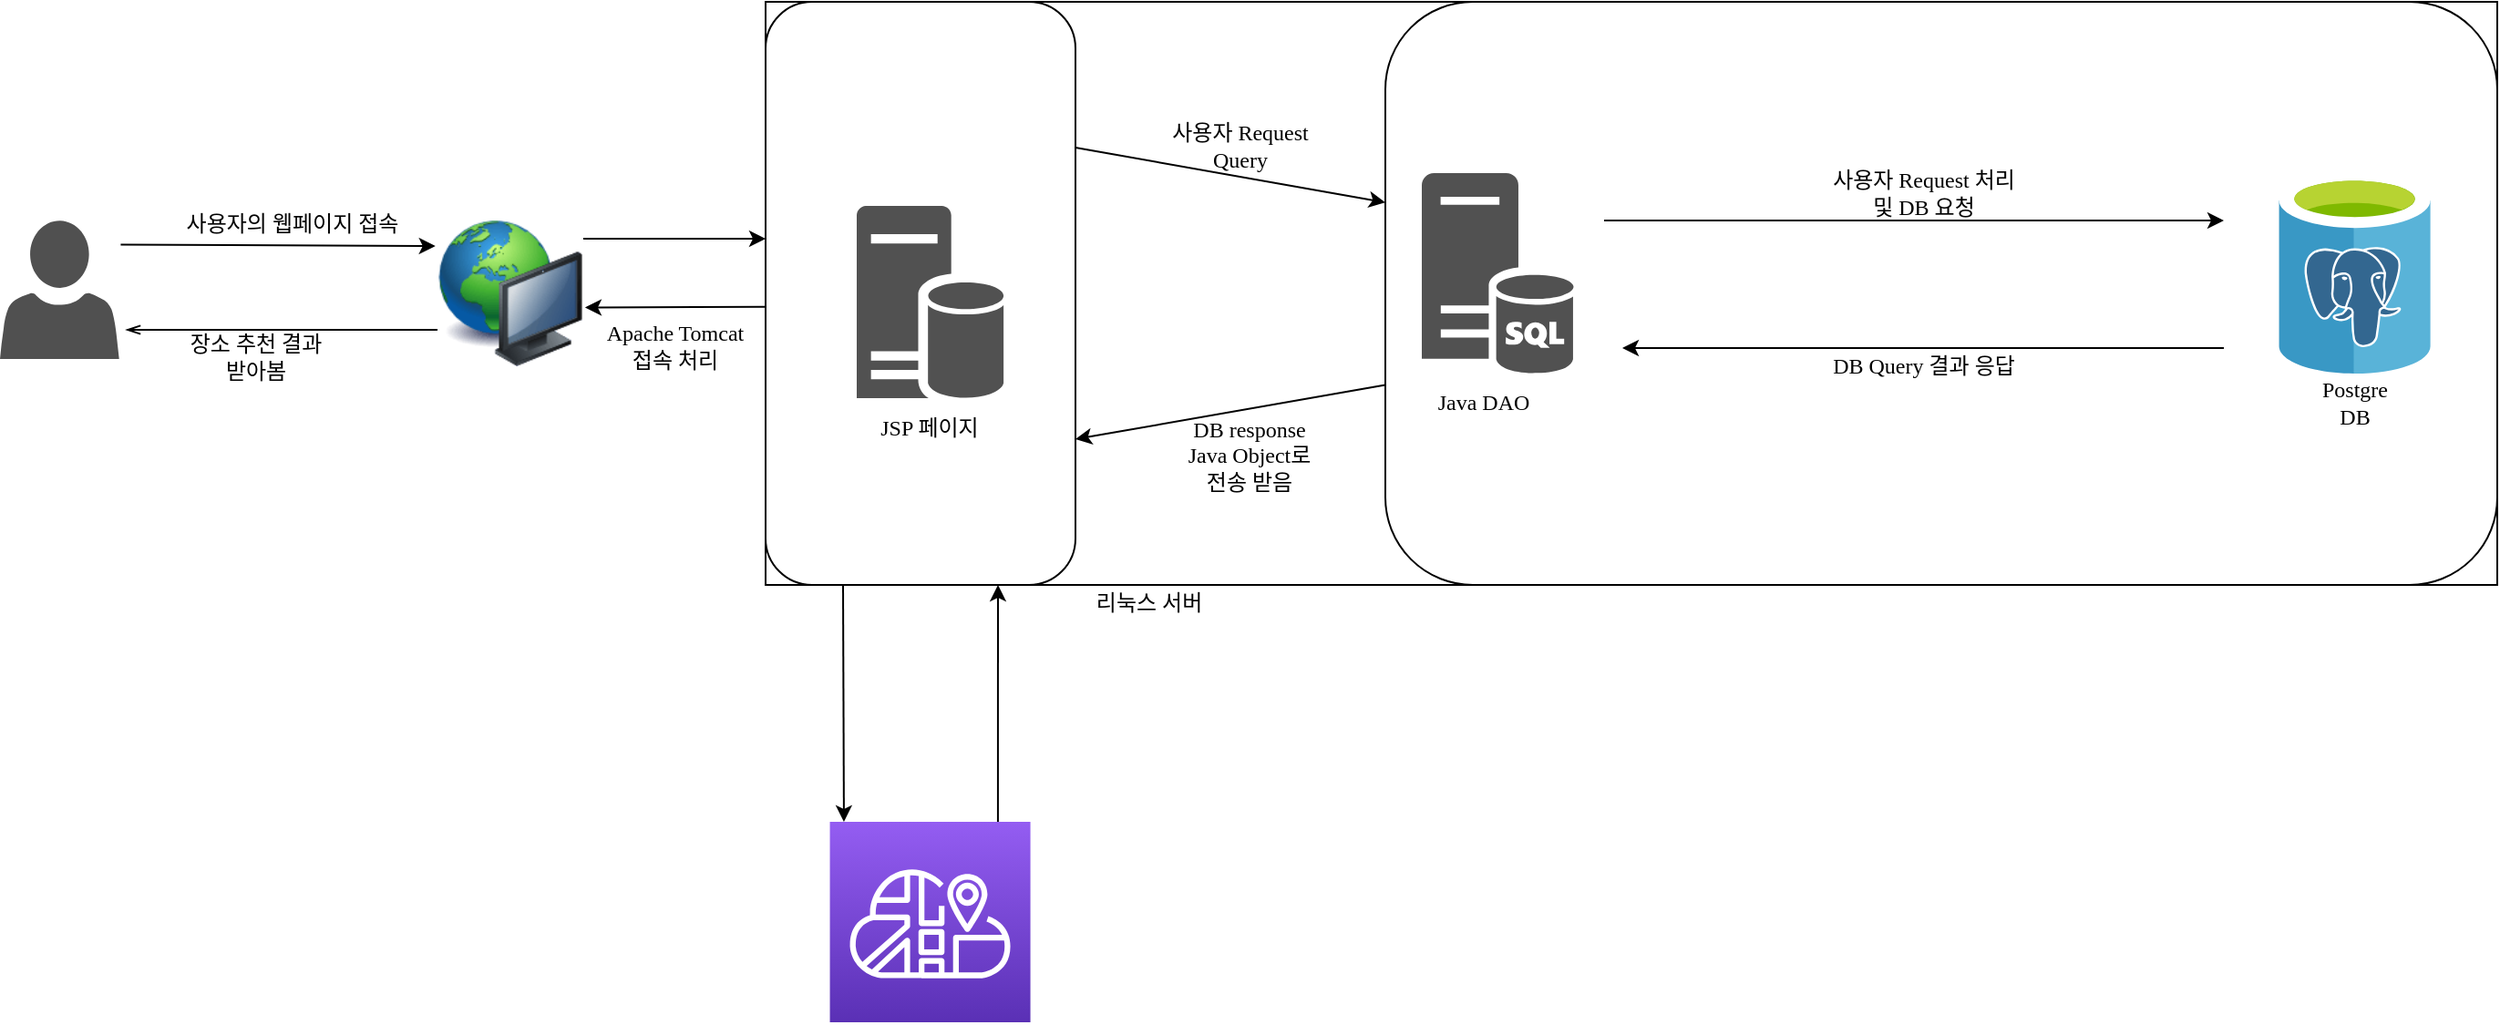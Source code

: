 <mxfile>
    <diagram id="2PkIVKXhVr3V0LMg7nIn" name="페이지-1">
        <mxGraphModel dx="2792" dy="1129" grid="1" gridSize="10" guides="1" tooltips="1" connect="1" arrows="1" fold="1" page="1" pageScale="1" pageWidth="1169" pageHeight="827" math="0" shadow="0">
            <root>
                <mxCell id="0"/>
                <mxCell id="1" parent="0"/>
                <mxCell id="100" value="" style="rounded=0;whiteSpace=wrap;html=1;fontFamily=Noto Sans KR;fontSource=https%3A%2F%2Ffonts.googleapis.com%2Fcss%3Ffamily%3DNoto%2BSans%2BKR;fontStyle=0" parent="1" vertex="1">
                    <mxGeometry x="160" y="170" width="950" height="320" as="geometry"/>
                </mxCell>
                <mxCell id="73" value="" style="rounded=1;whiteSpace=wrap;html=1;fontFamily=Noto Sans KR;fontSource=https%3A%2F%2Ffonts.googleapis.com%2Fcss%3Ffamily%3DNoto%2BSans%2BKR;fontStyle=0" parent="1" vertex="1">
                    <mxGeometry x="500" y="170" width="610" height="320" as="geometry"/>
                </mxCell>
                <mxCell id="98" style="rounded=0;orthogonalLoop=1;jettySize=auto;html=1;startArrow=openThin;startFill=0;endArrow=none;endFill=0;entryX=0;entryY=0.75;entryDx=0;entryDy=0;fontFamily=Noto Sans KR;fontSource=https%3A%2F%2Ffonts.googleapis.com%2Fcss%3Ffamily%3DNoto%2BSans%2BKR;fontStyle=0" parent="1" target="68" edge="1">
                    <mxGeometry relative="1" as="geometry">
                        <mxPoint x="-110.0" y="420" as="targetPoint"/>
                        <mxPoint x="-191" y="350" as="sourcePoint"/>
                    </mxGeometry>
                </mxCell>
                <mxCell id="68" value="" style="image;html=1;image=img/lib/clip_art/computers/Network_128x128.png;fontFamily=Noto Sans KR;fontSource=https%3A%2F%2Ffonts.googleapis.com%2Fcss%3Ffamily%3DNoto%2BSans%2BKR;fontStyle=0" parent="1" vertex="1">
                    <mxGeometry x="-20" y="290" width="80" height="80" as="geometry"/>
                </mxCell>
                <mxCell id="71" value="" style="aspect=fixed;html=1;points=[];align=center;image;fontSize=12;image=img/lib/mscae/Azure_Database_for_PostgreSQL_servers.svg;fontFamily=Noto Sans KR;fontSource=https%3A%2F%2Ffonts.googleapis.com%2Fcss%3Ffamily%3DNoto%2BSans%2BKR;fontStyle=0" parent="1" vertex="1">
                    <mxGeometry x="990" y="264" width="83.6" height="110" as="geometry"/>
                </mxCell>
                <mxCell id="74" value="" style="pointerEvents=1;shadow=0;dashed=0;html=1;strokeColor=none;labelPosition=center;verticalLabelPosition=bottom;verticalAlign=top;align=center;fillColor=#515151;shape=mxgraph.mscae.system_center.central_administration_site_sql;fontFamily=Noto Sans KR;fontSource=https%3A%2F%2Ffonts.googleapis.com%2Fcss%3Ffamily%3DNoto%2BSans%2BKR;fontStyle=0" parent="1" vertex="1">
                    <mxGeometry x="520" y="264" width="83.6" height="110" as="geometry"/>
                </mxCell>
                <mxCell id="76" value="" style="endArrow=classic;startArrow=none;html=1;startFill=0;fontFamily=Noto Sans KR;fontSource=https%3A%2F%2Ffonts.googleapis.com%2Fcss%3Ffamily%3DNoto%2BSans%2BKR;fontStyle=0" parent="1" edge="1">
                    <mxGeometry width="50" height="50" relative="1" as="geometry">
                        <mxPoint x="620" y="290" as="sourcePoint"/>
                        <mxPoint x="960" y="290" as="targetPoint"/>
                    </mxGeometry>
                </mxCell>
                <mxCell id="77" value="Java DAO" style="text;html=1;strokeColor=none;fillColor=none;align=center;verticalAlign=middle;whiteSpace=wrap;rounded=0;fontFamily=Noto Sans KR;fontSource=https%3A%2F%2Ffonts.googleapis.com%2Fcss%3Ffamily%3DNoto%2BSans%2BKR;fontStyle=0" parent="1" vertex="1">
                    <mxGeometry x="520" y="380" width="68.2" height="20" as="geometry"/>
                </mxCell>
                <mxCell id="78" value="Postgre&lt;br&gt;DB" style="text;html=1;strokeColor=none;fillColor=none;align=center;verticalAlign=middle;whiteSpace=wrap;rounded=0;fontFamily=Noto Sans KR;fontSource=https%3A%2F%2Ffonts.googleapis.com%2Fcss%3Ffamily%3DNoto%2BSans%2BKR;fontStyle=0" parent="1" vertex="1">
                    <mxGeometry x="1011.8" y="380" width="40" height="20" as="geometry"/>
                </mxCell>
                <mxCell id="79" value="사용자 Request 처리&lt;br&gt;및 DB 요청" style="text;html=1;align=center;verticalAlign=middle;resizable=0;points=[];autosize=1;fontFamily=Noto Sans KR;fontSource=https%3A%2F%2Ffonts.googleapis.com%2Fcss%3Ffamily%3DNoto%2BSans%2BKR;fontStyle=0" parent="1" vertex="1">
                    <mxGeometry x="735" y="260" width="120" height="30" as="geometry"/>
                </mxCell>
                <mxCell id="81" value="" style="endArrow=classic;startArrow=none;html=1;startFill=0;fontFamily=Noto Sans KR;fontSource=https%3A%2F%2Ffonts.googleapis.com%2Fcss%3Ffamily%3DNoto%2BSans%2BKR;fontStyle=0" parent="1" edge="1">
                    <mxGeometry width="50" height="50" relative="1" as="geometry">
                        <mxPoint x="960" y="360" as="sourcePoint"/>
                        <mxPoint x="630" y="360" as="targetPoint"/>
                    </mxGeometry>
                </mxCell>
                <mxCell id="82" value="DB Query 결과 응답" style="text;html=1;align=center;verticalAlign=middle;resizable=0;points=[];autosize=1;fontFamily=Noto Sans KR;fontSource=https%3A%2F%2Ffonts.googleapis.com%2Fcss%3Ffamily%3DNoto%2BSans%2BKR;fontStyle=0" parent="1" vertex="1">
                    <mxGeometry x="735" y="360" width="120" height="20" as="geometry"/>
                </mxCell>
                <mxCell id="83" value="" style="rounded=1;whiteSpace=wrap;html=1;fontFamily=Noto Sans KR;fontSource=https%3A%2F%2Ffonts.googleapis.com%2Fcss%3Ffamily%3DNoto%2BSans%2BKR;fontStyle=0" parent="1" vertex="1">
                    <mxGeometry x="160" y="170" width="170" height="320" as="geometry"/>
                </mxCell>
                <mxCell id="85" value="" style="pointerEvents=1;shadow=0;dashed=0;html=1;strokeColor=none;labelPosition=center;verticalLabelPosition=bottom;verticalAlign=top;align=center;fillColor=#515151;shape=mxgraph.mscae.enterprise.database_server;fontFamily=Noto Sans KR;fontSource=https%3A%2F%2Ffonts.googleapis.com%2Fcss%3Ffamily%3DNoto%2BSans%2BKR;fontStyle=0" parent="1" vertex="1">
                    <mxGeometry x="210" y="282" width="80.56" height="106" as="geometry"/>
                </mxCell>
                <mxCell id="86" value="JSP 페이지" style="text;html=1;strokeColor=none;fillColor=none;align=center;verticalAlign=middle;whiteSpace=wrap;rounded=0;fontFamily=Noto Sans KR;fontSource=https%3A%2F%2Ffonts.googleapis.com%2Fcss%3Ffamily%3DNoto%2BSans%2BKR;fontStyle=0" parent="1" vertex="1">
                    <mxGeometry x="216.18" y="394" width="68.2" height="20" as="geometry"/>
                </mxCell>
                <mxCell id="87" value="" style="pointerEvents=1;shadow=0;dashed=0;html=1;strokeColor=none;labelPosition=center;verticalLabelPosition=bottom;verticalAlign=top;align=center;fillColor=#505050;shape=mxgraph.mscae.intune.account_portal;fontFamily=Noto Sans KR;fontSource=https%3A%2F%2Ffonts.googleapis.com%2Fcss%3Ffamily%3DNoto%2BSans%2BKR;fontStyle=0" parent="1" vertex="1">
                    <mxGeometry x="-260" y="290" width="65.36" height="76" as="geometry"/>
                </mxCell>
                <mxCell id="88" value="" style="endArrow=classic;startArrow=none;html=1;startFill=0;exitX=1;exitY=0.25;exitDx=0;exitDy=0;entryX=0;entryY=0.344;entryDx=0;entryDy=0;entryPerimeter=0;fontFamily=Noto Sans KR;fontSource=https%3A%2F%2Ffonts.googleapis.com%2Fcss%3Ffamily%3DNoto%2BSans%2BKR;fontStyle=0" parent="1" source="83" target="73" edge="1">
                    <mxGeometry width="50" height="50" relative="1" as="geometry">
                        <mxPoint x="180.0" y="580" as="sourcePoint"/>
                        <mxPoint x="440" y="293" as="targetPoint"/>
                    </mxGeometry>
                </mxCell>
                <mxCell id="89" value="사용자 Request&lt;br&gt;Query" style="text;html=1;align=center;verticalAlign=middle;resizable=0;points=[];autosize=1;fontFamily=Noto Sans KR;fontSource=https%3A%2F%2Ffonts.googleapis.com%2Fcss%3Ffamily%3DNoto%2BSans%2BKR;fontStyle=0" parent="1" vertex="1">
                    <mxGeometry x="370" y="234" width="100" height="30" as="geometry"/>
                </mxCell>
                <mxCell id="90" value="" style="endArrow=classic;startArrow=none;html=1;startFill=0;entryX=1;entryY=0.75;entryDx=0;entryDy=0;exitX=0;exitY=0.657;exitDx=0;exitDy=0;exitPerimeter=0;fontFamily=Noto Sans KR;fontSource=https%3A%2F%2Ffonts.googleapis.com%2Fcss%3Ffamily%3DNoto%2BSans%2BKR;fontStyle=0" parent="1" source="73" target="83" edge="1">
                    <mxGeometry width="50" height="50" relative="1" as="geometry">
                        <mxPoint x="430" y="378" as="sourcePoint"/>
                        <mxPoint x="510" y="302.88" as="targetPoint"/>
                    </mxGeometry>
                </mxCell>
                <mxCell id="91" value="DB response&lt;br&gt;Java Object로&lt;br&gt;전송 받음" style="text;html=1;align=center;verticalAlign=middle;resizable=0;points=[];autosize=1;fontFamily=Noto Sans KR;fontSource=https%3A%2F%2Ffonts.googleapis.com%2Fcss%3Ffamily%3DNoto%2BSans%2BKR;fontStyle=0" parent="1" vertex="1">
                    <mxGeometry x="380" y="394" width="90" height="50" as="geometry"/>
                </mxCell>
                <mxCell id="92" value="" style="endArrow=classic;html=1;entryX=-0.014;entryY=0.175;entryDx=0;entryDy=0;entryPerimeter=0;exitX=1.013;exitY=0.175;exitDx=0;exitDy=0;exitPerimeter=0;fontFamily=Noto Sans KR;fontSource=https%3A%2F%2Ffonts.googleapis.com%2Fcss%3Ffamily%3DNoto%2BSans%2BKR;fontStyle=0" parent="1" source="87" target="68" edge="1">
                    <mxGeometry width="50" height="50" relative="1" as="geometry">
                        <mxPoint x="-180" y="304" as="sourcePoint"/>
                        <mxPoint x="370" y="250" as="targetPoint"/>
                    </mxGeometry>
                </mxCell>
                <mxCell id="93" value="사용자의 웹페이지 접속" style="text;html=1;align=center;verticalAlign=middle;resizable=0;points=[];autosize=1;fontFamily=Noto Sans KR;fontSource=https%3A%2F%2Ffonts.googleapis.com%2Fcss%3Ffamily%3DNoto%2BSans%2BKR;fontStyle=0" parent="1" vertex="1">
                    <mxGeometry x="-165" y="282" width="130" height="20" as="geometry"/>
                </mxCell>
                <mxCell id="94" value="" style="endArrow=classic;html=1;fontFamily=Noto Sans KR;fontSource=https%3A%2F%2Ffonts.googleapis.com%2Fcss%3Ffamily%3DNoto%2BSans%2BKR;fontStyle=0" parent="1" edge="1">
                    <mxGeometry width="50" height="50" relative="1" as="geometry">
                        <mxPoint x="60" y="300" as="sourcePoint"/>
                        <mxPoint x="160" y="300" as="targetPoint"/>
                    </mxGeometry>
                </mxCell>
                <mxCell id="95" value="Apache Tomcat&lt;br&gt;접속 처리" style="text;html=1;align=center;verticalAlign=middle;resizable=0;points=[];autosize=1;fontFamily=Noto Sans KR;fontSource=https%3A%2F%2Ffonts.googleapis.com%2Fcss%3Ffamily%3DNoto%2BSans%2BKR;fontStyle=0" parent="1" vertex="1">
                    <mxGeometry x="60" y="344" width="100" height="30" as="geometry"/>
                </mxCell>
                <mxCell id="97" value="" style="endArrow=classic;html=1;exitX=0;exitY=0.523;exitDx=0;exitDy=0;entryX=1.012;entryY=0.597;entryDx=0;entryDy=0;entryPerimeter=0;exitPerimeter=0;fontFamily=Noto Sans KR;fontSource=https%3A%2F%2Ffonts.googleapis.com%2Fcss%3Ffamily%3DNoto%2BSans%2BKR;fontStyle=0" parent="1" source="100" target="68" edge="1">
                    <mxGeometry width="50" height="50" relative="1" as="geometry">
                        <mxPoint x="-185.032" y="318.012" as="sourcePoint"/>
                        <mxPoint x="-11.12" y="314" as="targetPoint"/>
                    </mxGeometry>
                </mxCell>
                <mxCell id="99" value="장소 추천 결과&lt;br&gt;받아봄" style="text;html=1;align=center;verticalAlign=middle;resizable=0;points=[];autosize=1;fontFamily=Noto Sans KR;fontSource=https%3A%2F%2Ffonts.googleapis.com%2Fcss%3Ffamily%3DNoto%2BSans%2BKR;fontStyle=0" parent="1" vertex="1">
                    <mxGeometry x="-165" y="350" width="90" height="30" as="geometry"/>
                </mxCell>
                <mxCell id="101" value="리눅스 서버" style="text;html=1;align=center;verticalAlign=middle;resizable=0;points=[];autosize=1;fontFamily=Noto Sans KR;fontSource=https%3A%2F%2Ffonts.googleapis.com%2Fcss%3Ffamily%3DNoto%2BSans%2BKR;fontStyle=0" parent="1" vertex="1">
                    <mxGeometry x="335" y="490" width="70" height="20" as="geometry"/>
                </mxCell>
                <mxCell id="102" value="" style="points=[[0,0,0],[0.25,0,0],[0.5,0,0],[0.75,0,0],[1,0,0],[0,1,0],[0.25,1,0],[0.5,1,0],[0.75,1,0],[1,1,0],[0,0.25,0],[0,0.5,0],[0,0.75,0],[1,0.25,0],[1,0.5,0],[1,0.75,0]];outlineConnect=0;fontColor=#232F3E;gradientColor=#945DF2;gradientDirection=north;fillColor=#5A30B5;strokeColor=#ffffff;dashed=0;verticalLabelPosition=bottom;verticalAlign=top;align=center;html=1;fontSize=12;fontStyle=0;aspect=fixed;shape=mxgraph.aws4.resourceIcon;resIcon=mxgraph.aws4.cloud_map;fontFamily=Noto Sans KR;fontSource=https%3A%2F%2Ffonts.googleapis.com%2Fcss%3Ffamily%3DNoto%2BSans%2BKR;" vertex="1" parent="1">
                    <mxGeometry x="195.28" y="620" width="110" height="110" as="geometry"/>
                </mxCell>
                <mxCell id="103" value="" style="endArrow=classic;html=1;exitX=0.25;exitY=1;exitDx=0;exitDy=0;entryX=0.07;entryY=0;entryDx=0;entryDy=0;entryPerimeter=0;fontFamily=Noto Sans KR;fontSource=https%3A%2F%2Ffonts.googleapis.com%2Fcss%3Ffamily%3DNoto%2BSans%2BKR;fontStyle=0" edge="1" parent="1" source="83" target="102">
                    <mxGeometry width="50" height="50" relative="1" as="geometry">
                        <mxPoint x="30" y="570" as="sourcePoint"/>
                        <mxPoint x="203" y="610" as="targetPoint"/>
                    </mxGeometry>
                </mxCell>
                <mxCell id="104" value="" style="endArrow=classic;html=1;exitX=0.838;exitY=0;exitDx=0;exitDy=0;entryX=0.75;entryY=1;entryDx=0;entryDy=0;exitPerimeter=0;fontFamily=Noto Sans KR;fontSource=https%3A%2F%2Ffonts.googleapis.com%2Fcss%3Ffamily%3DNoto%2BSans%2BKR;fontStyle=0" edge="1" parent="1" source="102" target="83">
                    <mxGeometry width="50" height="50" relative="1" as="geometry">
                        <mxPoint x="212.5" y="500" as="sourcePoint"/>
                        <mxPoint x="212.98" y="630" as="targetPoint"/>
                    </mxGeometry>
                </mxCell>
            </root>
        </mxGraphModel>
    </diagram>
</mxfile>
